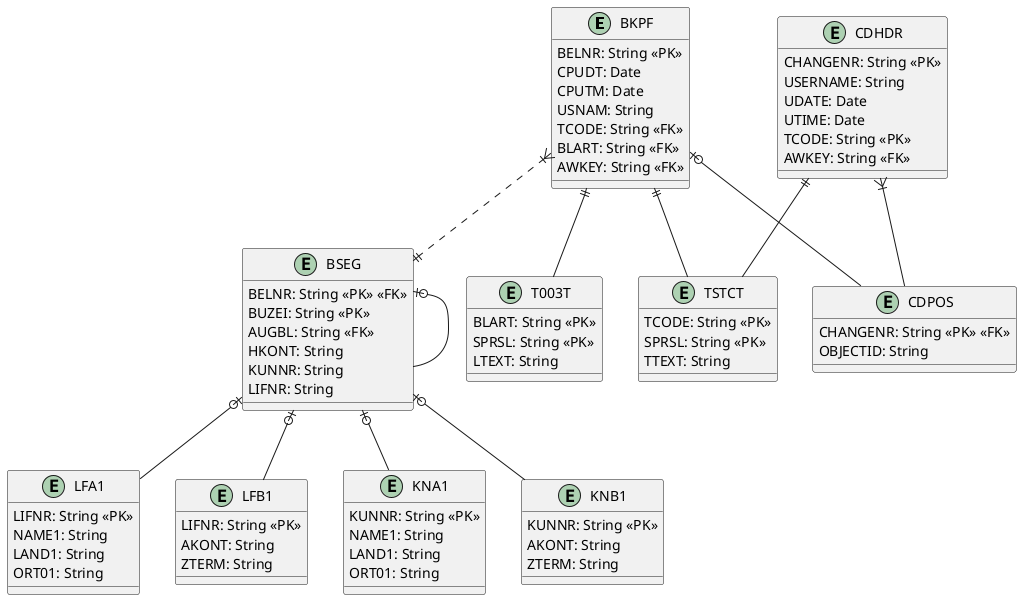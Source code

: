 @startuml

entity BKPF {
    BELNR: String <<PK>>
    CPUDT: Date
    CPUTM: Date
    USNAM: String
    TCODE: String <<FK>>
    BLART: String <<FK>>
    AWKEY: String <<FK>>
}

entity BSEG {
    BELNR: String <<PK>> <<FK>>
    BUZEI: String <<PK>>
    AUGBL: String <<FK>>
    HKONT: String
    KUNNR: String
    LIFNR: String
}

entity TSTCT {
    TCODE: String <<PK>>
    SPRSL: String <<PK>>
    TTEXT: String
}

entity T003T {
    BLART: String <<PK>>
    SPRSL: String <<PK>>
    LTEXT: String
}

entity LFA1 {
    LIFNR: String <<PK>>
    NAME1: String
    LAND1: String
    ORT01: String
}

entity LFB1 {
    LIFNR: String <<PK>>
    AKONT: String
    ZTERM: String
}

entity KNA1 {
    KUNNR: String <<PK>>
    NAME1: String
    LAND1: String
    ORT01: String
}

entity KNB1 {
    KUNNR: String <<PK>>
    AKONT: String
    ZTERM: String
}

entity CDHDR {
    CHANGENR: String <<PK>>
    USERNAME: String
    UDATE: Date
    UTIME: Date
    TCODE: String <<PK>>
    AWKEY: String <<FK>>
}

entity CDPOS {
    CHANGENR: String <<PK>> <<FK>>
    OBJECTID: String
}

BKPF }|..|| BSEG
BSEG |o-- BSEG
BKPF ||-- TSTCT
BKPF ||-- T003T
BSEG |o-- LFA1
BSEG |o-- LFB1
BSEG |o-- KNA1
BSEG |o-- KNB1
CDHDR }|-- CDPOS
CDHDR ||-- TSTCT
BKPF |o-- CDPOS


@enduml